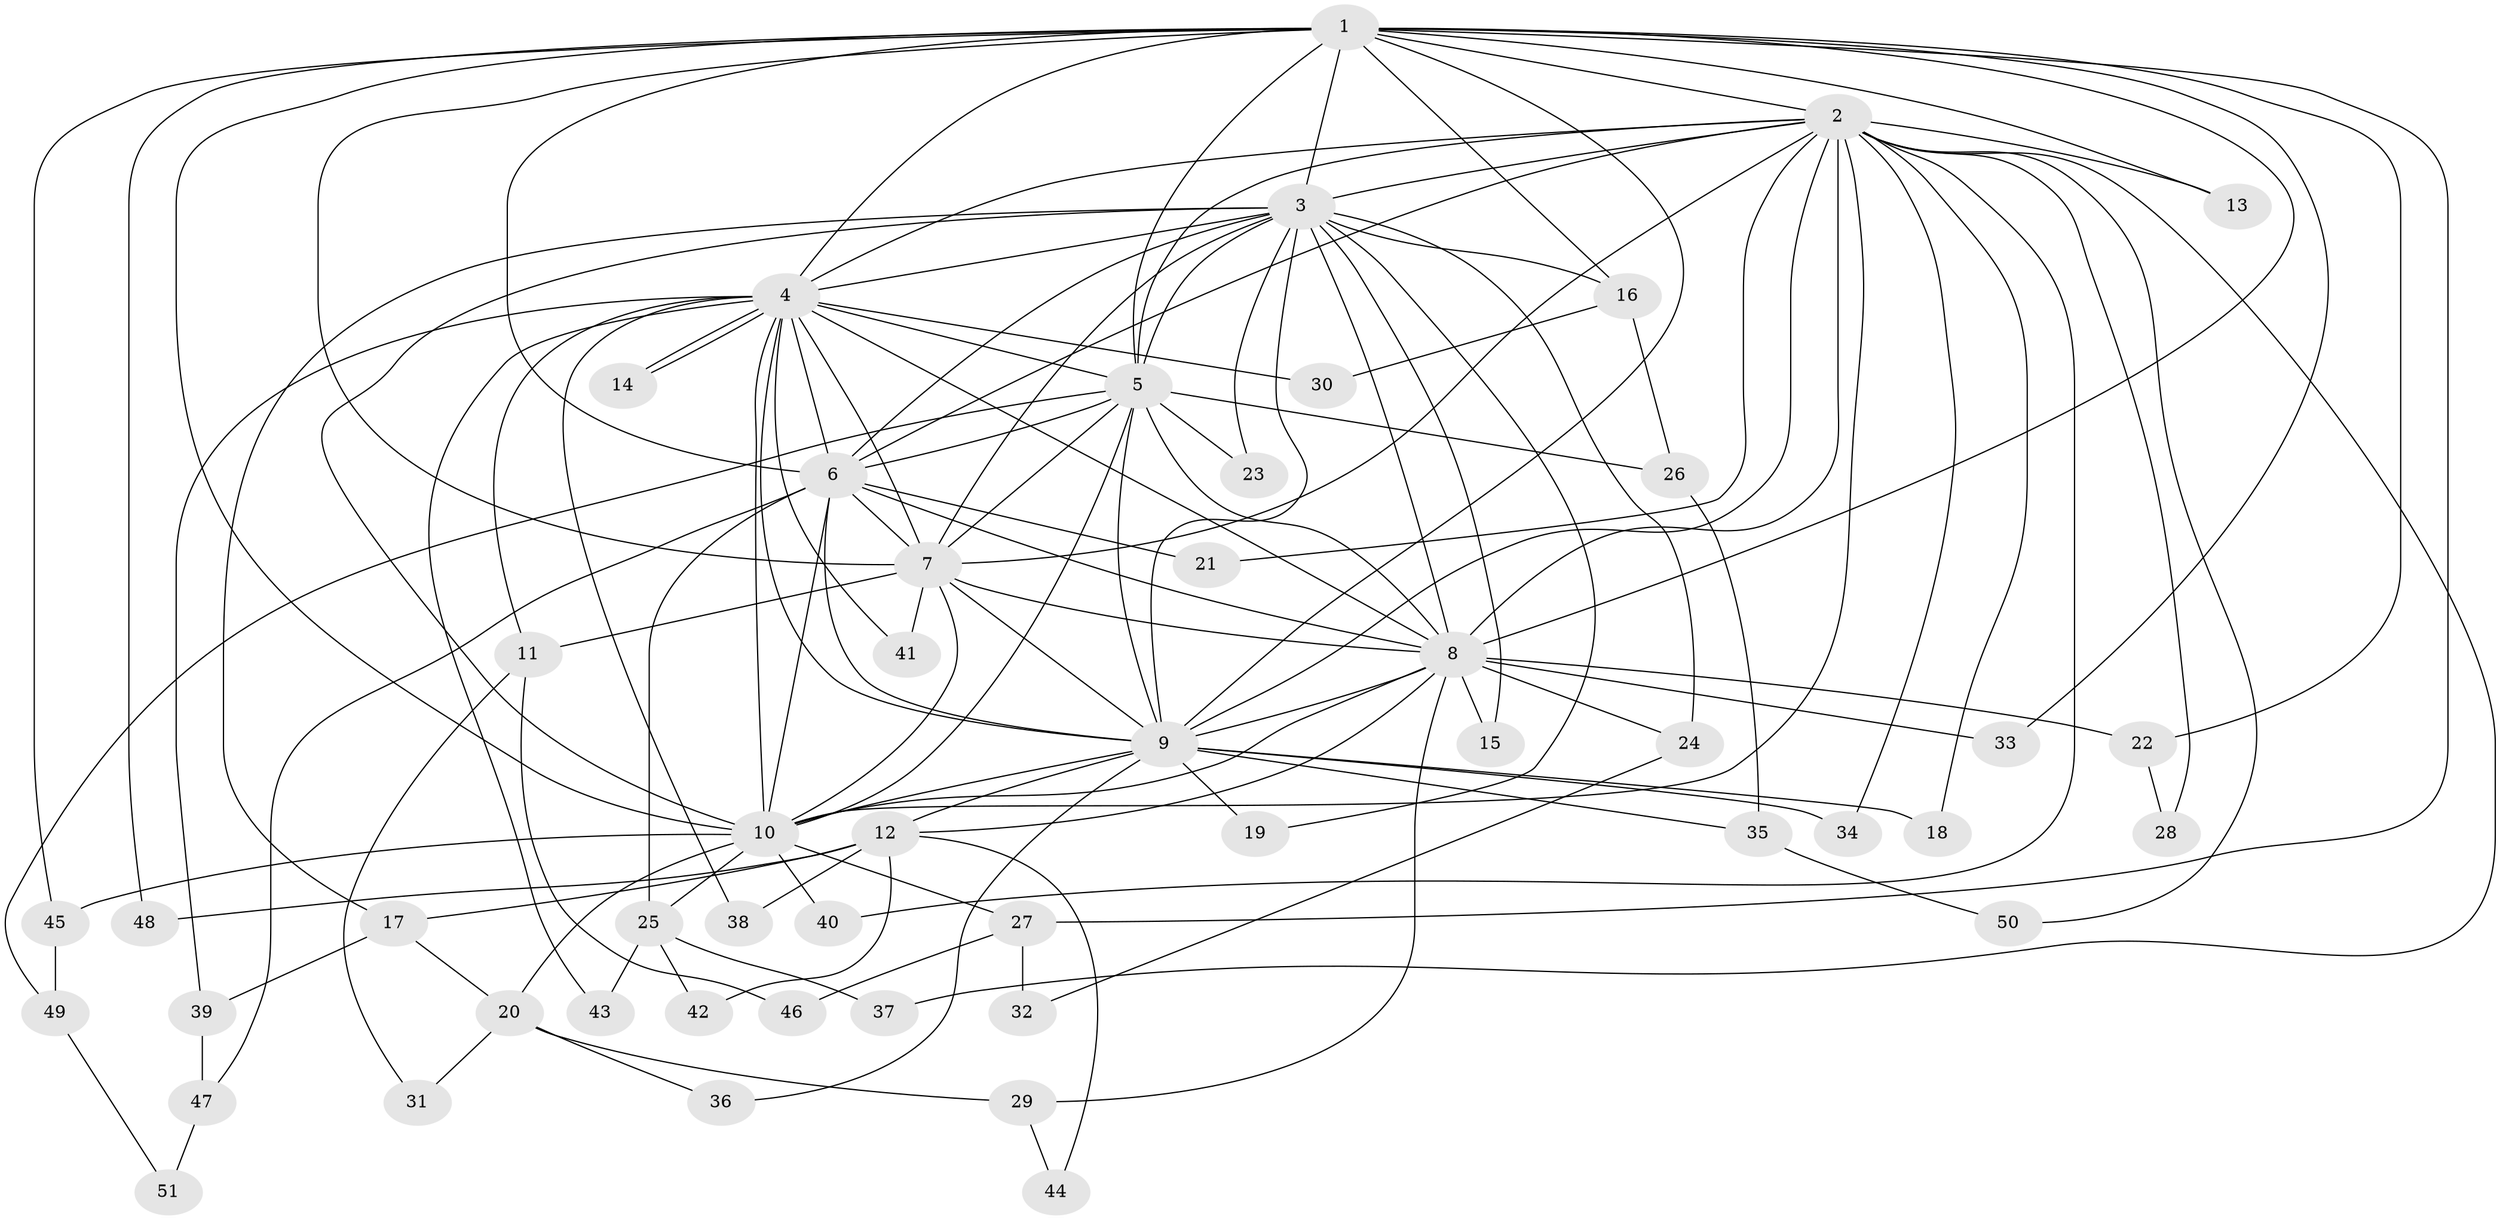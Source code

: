 // Generated by graph-tools (version 1.1) at 2025/13/03/09/25 04:13:49]
// undirected, 51 vertices, 127 edges
graph export_dot {
graph [start="1"]
  node [color=gray90,style=filled];
  1;
  2;
  3;
  4;
  5;
  6;
  7;
  8;
  9;
  10;
  11;
  12;
  13;
  14;
  15;
  16;
  17;
  18;
  19;
  20;
  21;
  22;
  23;
  24;
  25;
  26;
  27;
  28;
  29;
  30;
  31;
  32;
  33;
  34;
  35;
  36;
  37;
  38;
  39;
  40;
  41;
  42;
  43;
  44;
  45;
  46;
  47;
  48;
  49;
  50;
  51;
  1 -- 2;
  1 -- 3;
  1 -- 4;
  1 -- 5;
  1 -- 6;
  1 -- 7;
  1 -- 8;
  1 -- 9;
  1 -- 10;
  1 -- 13;
  1 -- 16;
  1 -- 22;
  1 -- 27;
  1 -- 33;
  1 -- 45;
  1 -- 48;
  2 -- 3;
  2 -- 4;
  2 -- 5;
  2 -- 6;
  2 -- 7;
  2 -- 8;
  2 -- 9;
  2 -- 10;
  2 -- 13;
  2 -- 18;
  2 -- 21;
  2 -- 28;
  2 -- 34;
  2 -- 37;
  2 -- 40;
  2 -- 50;
  3 -- 4;
  3 -- 5;
  3 -- 6;
  3 -- 7;
  3 -- 8;
  3 -- 9;
  3 -- 10;
  3 -- 15;
  3 -- 16;
  3 -- 17;
  3 -- 19;
  3 -- 23;
  3 -- 24;
  4 -- 5;
  4 -- 6;
  4 -- 7;
  4 -- 8;
  4 -- 9;
  4 -- 10;
  4 -- 11;
  4 -- 14;
  4 -- 14;
  4 -- 30;
  4 -- 38;
  4 -- 39;
  4 -- 41;
  4 -- 43;
  5 -- 6;
  5 -- 7;
  5 -- 8;
  5 -- 9;
  5 -- 10;
  5 -- 23;
  5 -- 26;
  5 -- 49;
  6 -- 7;
  6 -- 8;
  6 -- 9;
  6 -- 10;
  6 -- 21;
  6 -- 25;
  6 -- 47;
  7 -- 8;
  7 -- 9;
  7 -- 10;
  7 -- 11;
  7 -- 41;
  8 -- 9;
  8 -- 10;
  8 -- 12;
  8 -- 15;
  8 -- 22;
  8 -- 24;
  8 -- 29;
  8 -- 33;
  9 -- 10;
  9 -- 12;
  9 -- 18;
  9 -- 19;
  9 -- 34;
  9 -- 35;
  9 -- 36;
  10 -- 20;
  10 -- 25;
  10 -- 27;
  10 -- 40;
  10 -- 45;
  11 -- 31;
  11 -- 46;
  12 -- 17;
  12 -- 38;
  12 -- 42;
  12 -- 44;
  12 -- 48;
  16 -- 26;
  16 -- 30;
  17 -- 20;
  17 -- 39;
  20 -- 29;
  20 -- 31;
  20 -- 36;
  22 -- 28;
  24 -- 32;
  25 -- 37;
  25 -- 42;
  25 -- 43;
  26 -- 35;
  27 -- 32;
  27 -- 46;
  29 -- 44;
  35 -- 50;
  39 -- 47;
  45 -- 49;
  47 -- 51;
  49 -- 51;
}
